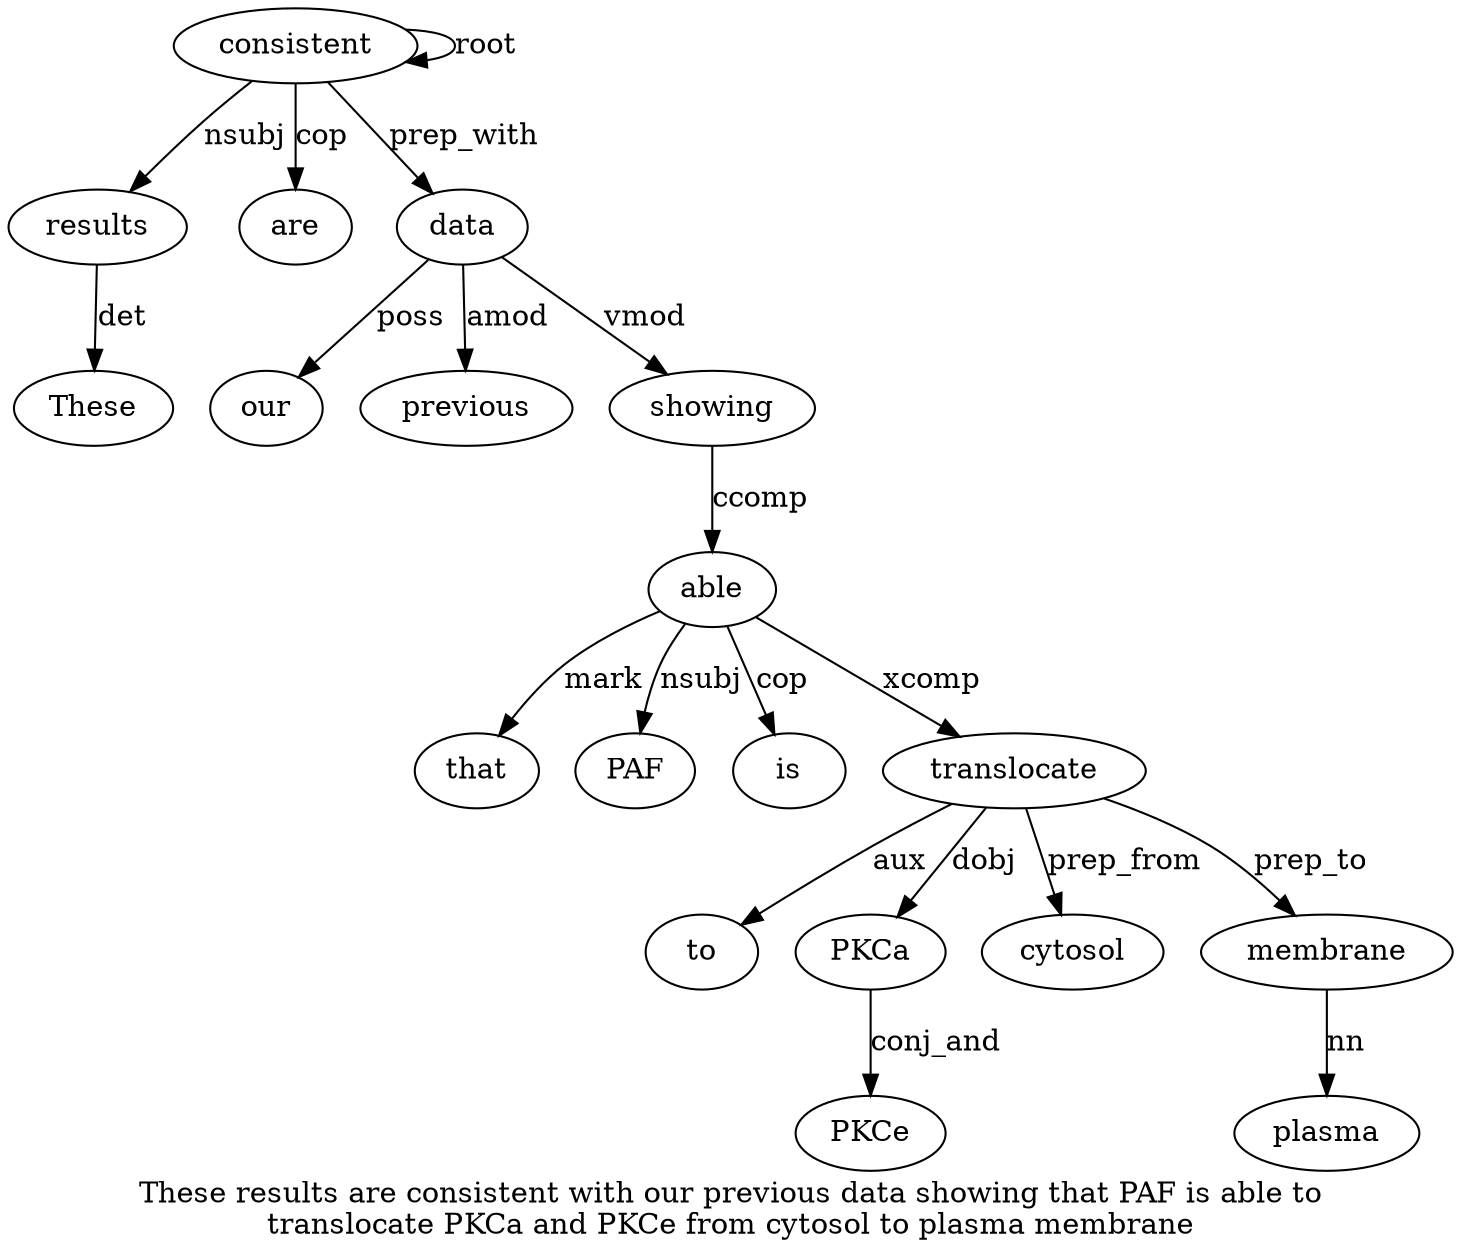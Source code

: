 digraph "These results are consistent with our previous data showing that PAF is able to translocate PKCa and PKCe from cytosol to plasma membrane" {
label="These results are consistent with our previous data showing that PAF is able to
translocate PKCa and PKCe from cytosol to plasma membrane";
results2 [style=filled, fillcolor=white, label=results];
These1 [style=filled, fillcolor=white, label=These];
results2 -> These1  [label=det];
consistent4 [style=filled, fillcolor=white, label=consistent];
consistent4 -> results2  [label=nsubj];
are3 [style=filled, fillcolor=white, label=are];
consistent4 -> are3  [label=cop];
consistent4 -> consistent4  [label=root];
data8 [style=filled, fillcolor=white, label=data];
our6 [style=filled, fillcolor=white, label=our];
data8 -> our6  [label=poss];
previous7 [style=filled, fillcolor=white, label=previous];
data8 -> previous7  [label=amod];
consistent4 -> data8  [label=prep_with];
showing9 [style=filled, fillcolor=white, label=showing];
data8 -> showing9  [label=vmod];
able13 [style=filled, fillcolor=white, label=able];
that10 [style=filled, fillcolor=white, label=that];
able13 -> that10  [label=mark];
PAF11 [style=filled, fillcolor=white, label=PAF];
able13 -> PAF11  [label=nsubj];
is12 [style=filled, fillcolor=white, label=is];
able13 -> is12  [label=cop];
showing9 -> able13  [label=ccomp];
translocate15 [style=filled, fillcolor=white, label=translocate];
to14 [style=filled, fillcolor=white, label=to];
translocate15 -> to14  [label=aux];
able13 -> translocate15  [label=xcomp];
PKCa16 [style=filled, fillcolor=white, label=PKCa];
translocate15 -> PKCa16  [label=dobj];
PKCe18 [style=filled, fillcolor=white, label=PKCe];
PKCa16 -> PKCe18  [label=conj_and];
cytosol20 [style=filled, fillcolor=white, label=cytosol];
translocate15 -> cytosol20  [label=prep_from];
membrane23 [style=filled, fillcolor=white, label=membrane];
plasma22 [style=filled, fillcolor=white, label=plasma];
membrane23 -> plasma22  [label=nn];
translocate15 -> membrane23  [label=prep_to];
}
